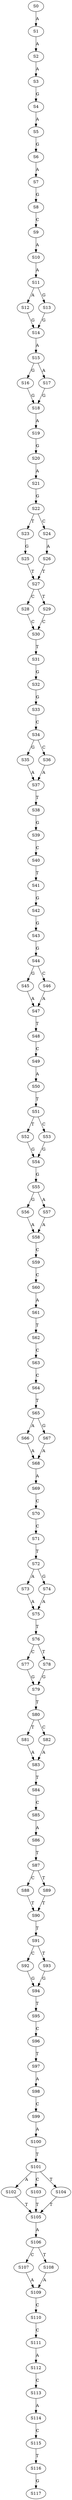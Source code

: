 strict digraph  {
	S0 -> S1 [ label = A ];
	S1 -> S2 [ label = A ];
	S2 -> S3 [ label = A ];
	S3 -> S4 [ label = G ];
	S4 -> S5 [ label = A ];
	S5 -> S6 [ label = G ];
	S6 -> S7 [ label = A ];
	S7 -> S8 [ label = G ];
	S8 -> S9 [ label = C ];
	S9 -> S10 [ label = A ];
	S10 -> S11 [ label = A ];
	S11 -> S12 [ label = A ];
	S11 -> S13 [ label = G ];
	S12 -> S14 [ label = G ];
	S13 -> S14 [ label = G ];
	S14 -> S15 [ label = A ];
	S15 -> S16 [ label = G ];
	S15 -> S17 [ label = A ];
	S16 -> S18 [ label = G ];
	S17 -> S18 [ label = G ];
	S18 -> S19 [ label = A ];
	S19 -> S20 [ label = G ];
	S20 -> S21 [ label = A ];
	S21 -> S22 [ label = G ];
	S22 -> S23 [ label = T ];
	S22 -> S24 [ label = C ];
	S23 -> S25 [ label = G ];
	S24 -> S26 [ label = A ];
	S25 -> S27 [ label = T ];
	S26 -> S27 [ label = T ];
	S27 -> S28 [ label = C ];
	S27 -> S29 [ label = T ];
	S28 -> S30 [ label = C ];
	S29 -> S30 [ label = C ];
	S30 -> S31 [ label = T ];
	S31 -> S32 [ label = G ];
	S32 -> S33 [ label = G ];
	S33 -> S34 [ label = C ];
	S34 -> S35 [ label = G ];
	S34 -> S36 [ label = C ];
	S35 -> S37 [ label = A ];
	S36 -> S37 [ label = A ];
	S37 -> S38 [ label = T ];
	S38 -> S39 [ label = G ];
	S39 -> S40 [ label = C ];
	S40 -> S41 [ label = T ];
	S41 -> S42 [ label = G ];
	S42 -> S43 [ label = G ];
	S43 -> S44 [ label = G ];
	S44 -> S45 [ label = G ];
	S44 -> S46 [ label = C ];
	S45 -> S47 [ label = A ];
	S46 -> S47 [ label = A ];
	S47 -> S48 [ label = T ];
	S48 -> S49 [ label = C ];
	S49 -> S50 [ label = A ];
	S50 -> S51 [ label = T ];
	S51 -> S52 [ label = T ];
	S51 -> S53 [ label = C ];
	S52 -> S54 [ label = G ];
	S53 -> S54 [ label = G ];
	S54 -> S55 [ label = G ];
	S55 -> S56 [ label = G ];
	S55 -> S57 [ label = A ];
	S56 -> S58 [ label = A ];
	S57 -> S58 [ label = A ];
	S58 -> S59 [ label = C ];
	S59 -> S60 [ label = C ];
	S60 -> S61 [ label = A ];
	S61 -> S62 [ label = T ];
	S62 -> S63 [ label = C ];
	S63 -> S64 [ label = C ];
	S64 -> S65 [ label = T ];
	S65 -> S66 [ label = A ];
	S65 -> S67 [ label = G ];
	S66 -> S68 [ label = A ];
	S67 -> S68 [ label = A ];
	S68 -> S69 [ label = A ];
	S69 -> S70 [ label = C ];
	S70 -> S71 [ label = C ];
	S71 -> S72 [ label = T ];
	S72 -> S73 [ label = A ];
	S72 -> S74 [ label = G ];
	S73 -> S75 [ label = A ];
	S74 -> S75 [ label = A ];
	S75 -> S76 [ label = T ];
	S76 -> S77 [ label = C ];
	S76 -> S78 [ label = T ];
	S77 -> S79 [ label = G ];
	S78 -> S79 [ label = G ];
	S79 -> S80 [ label = T ];
	S80 -> S81 [ label = T ];
	S80 -> S82 [ label = C ];
	S81 -> S83 [ label = A ];
	S82 -> S83 [ label = A ];
	S83 -> S84 [ label = T ];
	S84 -> S85 [ label = C ];
	S85 -> S86 [ label = A ];
	S86 -> S87 [ label = T ];
	S87 -> S88 [ label = C ];
	S87 -> S89 [ label = T ];
	S88 -> S90 [ label = T ];
	S89 -> S90 [ label = T ];
	S90 -> S91 [ label = T ];
	S91 -> S92 [ label = C ];
	S91 -> S93 [ label = T ];
	S92 -> S94 [ label = G ];
	S93 -> S94 [ label = G ];
	S94 -> S95 [ label = T ];
	S95 -> S96 [ label = C ];
	S96 -> S97 [ label = T ];
	S97 -> S98 [ label = A ];
	S98 -> S99 [ label = C ];
	S99 -> S100 [ label = A ];
	S100 -> S101 [ label = T ];
	S101 -> S102 [ label = A ];
	S101 -> S103 [ label = C ];
	S101 -> S104 [ label = T ];
	S102 -> S105 [ label = T ];
	S103 -> S105 [ label = T ];
	S104 -> S105 [ label = T ];
	S105 -> S106 [ label = A ];
	S106 -> S107 [ label = C ];
	S106 -> S108 [ label = T ];
	S107 -> S109 [ label = A ];
	S108 -> S109 [ label = A ];
	S109 -> S110 [ label = C ];
	S110 -> S111 [ label = C ];
	S111 -> S112 [ label = A ];
	S112 -> S113 [ label = C ];
	S113 -> S114 [ label = A ];
	S114 -> S115 [ label = C ];
	S115 -> S116 [ label = T ];
	S116 -> S117 [ label = G ];
}
